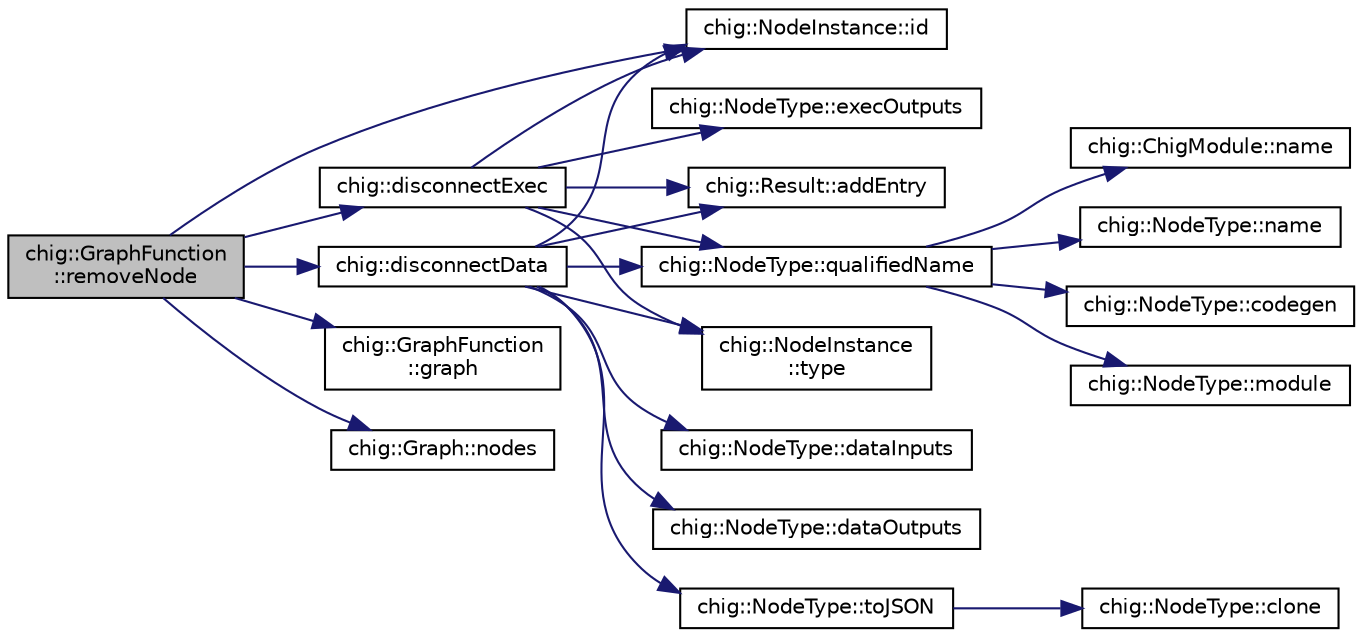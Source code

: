digraph "chig::GraphFunction::removeNode"
{
 // INTERACTIVE_SVG=YES
  edge [fontname="Helvetica",fontsize="10",labelfontname="Helvetica",labelfontsize="10"];
  node [fontname="Helvetica",fontsize="10",shape=record];
  rankdir="LR";
  Node589 [label="chig::GraphFunction\l::removeNode",height=0.2,width=0.4,color="black", fillcolor="grey75", style="filled", fontcolor="black"];
  Node589 -> Node590 [color="midnightblue",fontsize="10",style="solid",fontname="Helvetica"];
  Node590 [label="chig::disconnectData",height=0.2,width=0.4,color="black", fillcolor="white", style="filled",URL="$namespacechig.html#a5977e55ae63e7f16a0ac342e2311e1b6"];
  Node590 -> Node591 [color="midnightblue",fontsize="10",style="solid",fontname="Helvetica"];
  Node591 [label="chig::Result::addEntry",height=0.2,width=0.4,color="black", fillcolor="white", style="filled",URL="$structchig_1_1Result.html#aabb30a56760c3a817518912d9eabb491"];
  Node590 -> Node592 [color="midnightblue",fontsize="10",style="solid",fontname="Helvetica"];
  Node592 [label="chig::NodeType::dataInputs",height=0.2,width=0.4,color="black", fillcolor="white", style="filled",URL="$structchig_1_1NodeType.html#a3dfb8b1b093b9de0ee59e8eee7ab84e1"];
  Node590 -> Node593 [color="midnightblue",fontsize="10",style="solid",fontname="Helvetica"];
  Node593 [label="chig::NodeType::dataOutputs",height=0.2,width=0.4,color="black", fillcolor="white", style="filled",URL="$structchig_1_1NodeType.html#a7eb591e0e93940aeef541d9d37679b61"];
  Node590 -> Node594 [color="midnightblue",fontsize="10",style="solid",fontname="Helvetica"];
  Node594 [label="chig::NodeInstance::id",height=0.2,width=0.4,color="black", fillcolor="white", style="filled",URL="$structchig_1_1NodeInstance.html#a1468afe4799106831566bd283332a516"];
  Node590 -> Node595 [color="midnightblue",fontsize="10",style="solid",fontname="Helvetica"];
  Node595 [label="chig::NodeType::qualifiedName",height=0.2,width=0.4,color="black", fillcolor="white", style="filled",URL="$structchig_1_1NodeType.html#aec01c9c30813ec9f0e15dda0f7ae34f3"];
  Node595 -> Node596 [color="midnightblue",fontsize="10",style="solid",fontname="Helvetica"];
  Node596 [label="chig::NodeType::module",height=0.2,width=0.4,color="black", fillcolor="white", style="filled",URL="$structchig_1_1NodeType.html#ad18d6f37b20e92bcd580bcf7c7504e64"];
  Node595 -> Node597 [color="midnightblue",fontsize="10",style="solid",fontname="Helvetica"];
  Node597 [label="chig::ChigModule::name",height=0.2,width=0.4,color="black", fillcolor="white", style="filled",URL="$structchig_1_1ChigModule.html#a1fe8df6ff170ecd33057387571bb5cd2"];
  Node595 -> Node598 [color="midnightblue",fontsize="10",style="solid",fontname="Helvetica"];
  Node598 [label="chig::NodeType::name",height=0.2,width=0.4,color="black", fillcolor="white", style="filled",URL="$structchig_1_1NodeType.html#aeba0c62eaae2a477171d83a65c877f53"];
  Node595 -> Node599 [color="midnightblue",fontsize="10",style="solid",fontname="Helvetica"];
  Node599 [label="chig::NodeType::codegen",height=0.2,width=0.4,color="black", fillcolor="white", style="filled",URL="$structchig_1_1NodeType.html#ad61ce1a20fa6b174027cbbdd43782d9c"];
  Node590 -> Node600 [color="midnightblue",fontsize="10",style="solid",fontname="Helvetica"];
  Node600 [label="chig::NodeType::toJSON",height=0.2,width=0.4,color="black", fillcolor="white", style="filled",URL="$structchig_1_1NodeType.html#ae32c95d458c85ea3633a3e5cb9fd321c"];
  Node600 -> Node601 [color="midnightblue",fontsize="10",style="solid",fontname="Helvetica"];
  Node601 [label="chig::NodeType::clone",height=0.2,width=0.4,color="black", fillcolor="white", style="filled",URL="$structchig_1_1NodeType.html#a4225c75840cda9382e6f5ff169d59513"];
  Node590 -> Node602 [color="midnightblue",fontsize="10",style="solid",fontname="Helvetica"];
  Node602 [label="chig::NodeInstance\l::type",height=0.2,width=0.4,color="black", fillcolor="white", style="filled",URL="$structchig_1_1NodeInstance.html#a5c9d6934e14f56ff4317ff08e170e83a"];
  Node589 -> Node603 [color="midnightblue",fontsize="10",style="solid",fontname="Helvetica"];
  Node603 [label="chig::disconnectExec",height=0.2,width=0.4,color="black", fillcolor="white", style="filled",URL="$namespacechig.html#a215d31f09c52ea11a74173e7ac1392bb"];
  Node603 -> Node591 [color="midnightblue",fontsize="10",style="solid",fontname="Helvetica"];
  Node603 -> Node604 [color="midnightblue",fontsize="10",style="solid",fontname="Helvetica"];
  Node604 [label="chig::NodeType::execOutputs",height=0.2,width=0.4,color="black", fillcolor="white", style="filled",URL="$structchig_1_1NodeType.html#afc4ee5b526c87f79a4b4e2a902e209a8"];
  Node603 -> Node594 [color="midnightblue",fontsize="10",style="solid",fontname="Helvetica"];
  Node603 -> Node595 [color="midnightblue",fontsize="10",style="solid",fontname="Helvetica"];
  Node603 -> Node602 [color="midnightblue",fontsize="10",style="solid",fontname="Helvetica"];
  Node589 -> Node605 [color="midnightblue",fontsize="10",style="solid",fontname="Helvetica"];
  Node605 [label="chig::GraphFunction\l::graph",height=0.2,width=0.4,color="black", fillcolor="white", style="filled",URL="$structchig_1_1GraphFunction.html#a5a5eed54a181b865e7bd842a40f5e1f1"];
  Node589 -> Node594 [color="midnightblue",fontsize="10",style="solid",fontname="Helvetica"];
  Node589 -> Node606 [color="midnightblue",fontsize="10",style="solid",fontname="Helvetica"];
  Node606 [label="chig::Graph::nodes",height=0.2,width=0.4,color="black", fillcolor="white", style="filled",URL="$structchig_1_1Graph.html#af08f25e29e253475b266f6851609c899"];
}
